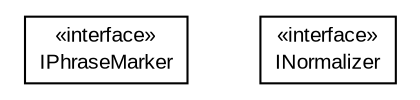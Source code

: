 #!/usr/local/bin/dot
#
# Class diagram 
# Generated by UMLGraph version R5_6-24-gf6e263 (http://www.umlgraph.org/)
#

digraph G {
	edge [fontname="arial",fontsize=10,labelfontname="arial",labelfontsize=10];
	node [fontname="arial",fontsize=10,shape=plaintext];
	nodesep=0.25;
	ranksep=0.5;
	// edu.arizona.biosemantics.semanticmarkup.ling.normalize.IPhraseMarker
	c6887 [label=<<table title="edu.arizona.biosemantics.semanticmarkup.ling.normalize.IPhraseMarker" border="0" cellborder="1" cellspacing="0" cellpadding="2" port="p" href="./IPhraseMarker.html">
		<tr><td><table border="0" cellspacing="0" cellpadding="1">
<tr><td align="center" balign="center"> &#171;interface&#187; </td></tr>
<tr><td align="center" balign="center"> IPhraseMarker </td></tr>
		</table></td></tr>
		</table>>, URL="./IPhraseMarker.html", fontname="arial", fontcolor="black", fontsize=10.0];
	// edu.arizona.biosemantics.semanticmarkup.ling.normalize.INormalizer
	c6888 [label=<<table title="edu.arizona.biosemantics.semanticmarkup.ling.normalize.INormalizer" border="0" cellborder="1" cellspacing="0" cellpadding="2" port="p" href="./INormalizer.html">
		<tr><td><table border="0" cellspacing="0" cellpadding="1">
<tr><td align="center" balign="center"> &#171;interface&#187; </td></tr>
<tr><td align="center" balign="center"> INormalizer </td></tr>
		</table></td></tr>
		</table>>, URL="./INormalizer.html", fontname="arial", fontcolor="black", fontsize=10.0];
}

